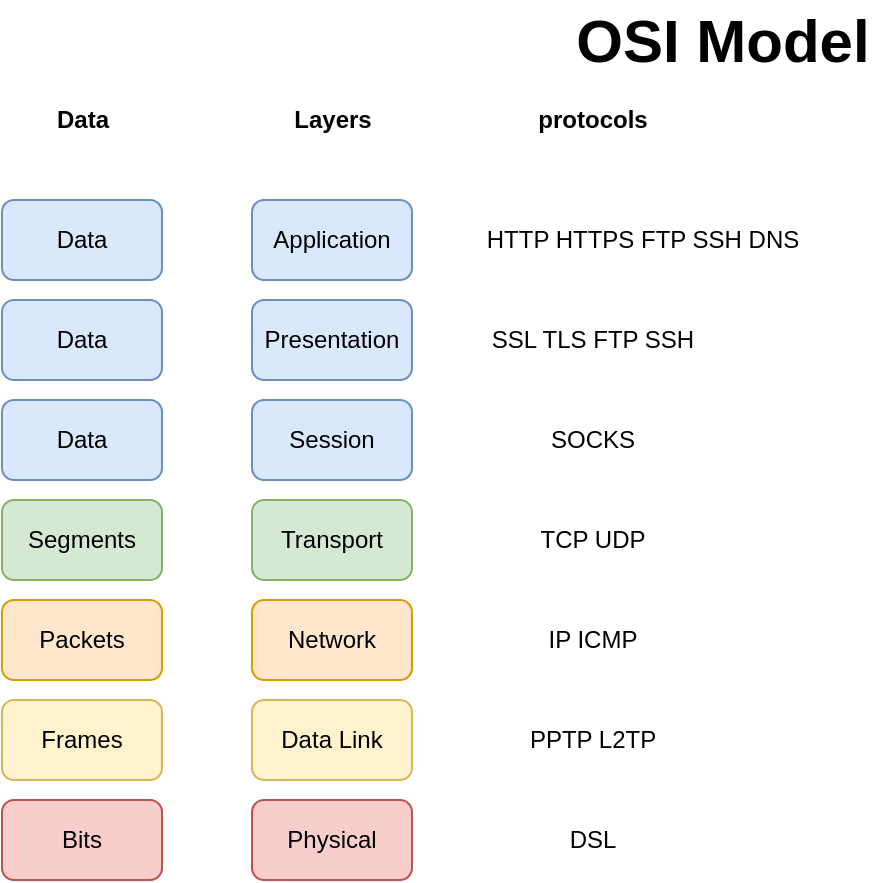 <mxfile version="14.7.3" type="github" pages="3">
  <diagram id="UkxiJdt2NRUedwLi81Pg" name="OSI Model">
    <mxGraphModel dx="585" dy="656" grid="1" gridSize="10" guides="1" tooltips="1" connect="1" arrows="1" fold="1" page="1" pageScale="1" pageWidth="1169" pageHeight="827" math="0" shadow="0">
      <root>
        <mxCell id="0" />
        <mxCell id="1" parent="0" />
        <mxCell id="5qPlOilD5NjzbFHRHYGb-1" value="Application" style="rounded=1;whiteSpace=wrap;html=1;fillColor=#dae8fc;strokeColor=#6c8ebf;" vertex="1" parent="1">
          <mxGeometry x="165" y="200" width="80" height="40" as="geometry" />
        </mxCell>
        <mxCell id="5qPlOilD5NjzbFHRHYGb-2" value="OSI Model" style="text;html=1;align=center;verticalAlign=middle;resizable=0;points=[];autosize=1;strokeColor=none;fontStyle=1;fontSize=30;" vertex="1" parent="1">
          <mxGeometry x="320" y="100" width="160" height="40" as="geometry" />
        </mxCell>
        <mxCell id="5qPlOilD5NjzbFHRHYGb-4" value="Presentation" style="rounded=1;whiteSpace=wrap;html=1;fillColor=#dae8fc;strokeColor=#6c8ebf;" vertex="1" parent="1">
          <mxGeometry x="165" y="250" width="80" height="40" as="geometry" />
        </mxCell>
        <mxCell id="5qPlOilD5NjzbFHRHYGb-5" value="Session" style="rounded=1;whiteSpace=wrap;html=1;fillColor=#dae8fc;strokeColor=#6c8ebf;" vertex="1" parent="1">
          <mxGeometry x="165" y="300" width="80" height="40" as="geometry" />
        </mxCell>
        <mxCell id="5qPlOilD5NjzbFHRHYGb-6" value="Transport" style="rounded=1;whiteSpace=wrap;html=1;fillColor=#d5e8d4;strokeColor=#82b366;" vertex="1" parent="1">
          <mxGeometry x="165" y="350" width="80" height="40" as="geometry" />
        </mxCell>
        <mxCell id="5qPlOilD5NjzbFHRHYGb-11" value="Layers" style="text;html=1;align=center;verticalAlign=middle;resizable=0;points=[];autosize=1;strokeColor=none;fontStyle=1" vertex="1" parent="1">
          <mxGeometry x="180" y="150" width="50" height="20" as="geometry" />
        </mxCell>
        <mxCell id="5qPlOilD5NjzbFHRHYGb-12" value="protocols" style="text;html=1;align=center;verticalAlign=middle;resizable=0;points=[];autosize=1;strokeColor=none;fontStyle=1" vertex="1" parent="1">
          <mxGeometry x="300" y="150" width="70" height="20" as="geometry" />
        </mxCell>
        <mxCell id="xBwSew2uJr8vD8J762Kp-2" value="Network" style="rounded=1;whiteSpace=wrap;html=1;fillColor=#ffe6cc;strokeColor=#d79b00;" vertex="1" parent="1">
          <mxGeometry x="165" y="400" width="80" height="40" as="geometry" />
        </mxCell>
        <mxCell id="xBwSew2uJr8vD8J762Kp-3" value="Data Link" style="rounded=1;whiteSpace=wrap;html=1;fillColor=#fff2cc;strokeColor=#d6b656;" vertex="1" parent="1">
          <mxGeometry x="165" y="450" width="80" height="40" as="geometry" />
        </mxCell>
        <mxCell id="xBwSew2uJr8vD8J762Kp-4" value="Physical" style="rounded=1;whiteSpace=wrap;html=1;fillColor=#f8cecc;strokeColor=#b85450;" vertex="1" parent="1">
          <mxGeometry x="165" y="500" width="80" height="40" as="geometry" />
        </mxCell>
        <mxCell id="9LNiIG7rBEWkjeyOaXjr-3" value="HTTP HTTPS FTP SSH DNS" style="text;html=1;align=center;verticalAlign=middle;resizable=0;points=[];autosize=1;strokeColor=none;fontStyle=0" vertex="1" parent="1">
          <mxGeometry x="275" y="210" width="170" height="20" as="geometry" />
        </mxCell>
        <mxCell id="9LNiIG7rBEWkjeyOaXjr-4" value="SSL TLS FTP SSH" style="text;html=1;align=center;verticalAlign=middle;resizable=0;points=[];autosize=1;strokeColor=none;fontStyle=0" vertex="1" parent="1">
          <mxGeometry x="275" y="260" width="120" height="20" as="geometry" />
        </mxCell>
        <mxCell id="9LNiIG7rBEWkjeyOaXjr-5" value="TCP UDP" style="text;html=1;align=center;verticalAlign=middle;resizable=0;points=[];autosize=1;strokeColor=none;fontStyle=0" vertex="1" parent="1">
          <mxGeometry x="300" y="360" width="70" height="20" as="geometry" />
        </mxCell>
        <mxCell id="9LNiIG7rBEWkjeyOaXjr-6" value="IP ICMP" style="text;html=1;align=center;verticalAlign=middle;resizable=0;points=[];autosize=1;strokeColor=none;fontStyle=0" vertex="1" parent="1">
          <mxGeometry x="305" y="410" width="60" height="20" as="geometry" />
        </mxCell>
        <mxCell id="9LNiIG7rBEWkjeyOaXjr-7" value="PPTP L2TP" style="text;html=1;align=center;verticalAlign=middle;resizable=0;points=[];autosize=1;strokeColor=none;fontStyle=0" vertex="1" parent="1">
          <mxGeometry x="295" y="460" width="80" height="20" as="geometry" />
        </mxCell>
        <mxCell id="S5NC5MFzi6fvD86x6c-8-2" value="SOCKS" style="text;html=1;align=center;verticalAlign=middle;resizable=0;points=[];autosize=1;strokeColor=none;fontStyle=0" vertex="1" parent="1">
          <mxGeometry x="305" y="310" width="60" height="20" as="geometry" />
        </mxCell>
        <mxCell id="S5NC5MFzi6fvD86x6c-8-3" value="DSL" style="text;html=1;align=center;verticalAlign=middle;resizable=0;points=[];autosize=1;strokeColor=none;fontStyle=0" vertex="1" parent="1">
          <mxGeometry x="315" y="510" width="40" height="20" as="geometry" />
        </mxCell>
        <mxCell id="S5NC5MFzi6fvD86x6c-8-4" value="Data" style="text;html=1;align=center;verticalAlign=middle;resizable=0;points=[];autosize=1;strokeColor=none;fontStyle=1" vertex="1" parent="1">
          <mxGeometry x="60" y="150" width="40" height="20" as="geometry" />
        </mxCell>
        <mxCell id="S5NC5MFzi6fvD86x6c-8-6" value="Data" style="rounded=1;whiteSpace=wrap;html=1;fillColor=#dae8fc;strokeColor=#6c8ebf;" vertex="1" parent="1">
          <mxGeometry x="40" y="200" width="80" height="40" as="geometry" />
        </mxCell>
        <mxCell id="S5NC5MFzi6fvD86x6c-8-7" value="Data" style="rounded=1;whiteSpace=wrap;html=1;fillColor=#dae8fc;strokeColor=#6c8ebf;" vertex="1" parent="1">
          <mxGeometry x="40" y="250" width="80" height="40" as="geometry" />
        </mxCell>
        <mxCell id="S5NC5MFzi6fvD86x6c-8-8" value="Data" style="rounded=1;whiteSpace=wrap;html=1;fillColor=#dae8fc;strokeColor=#6c8ebf;" vertex="1" parent="1">
          <mxGeometry x="40" y="300" width="80" height="40" as="geometry" />
        </mxCell>
        <mxCell id="S5NC5MFzi6fvD86x6c-8-9" value="Segments" style="rounded=1;whiteSpace=wrap;html=1;fillColor=#d5e8d4;strokeColor=#82b366;" vertex="1" parent="1">
          <mxGeometry x="40" y="350" width="80" height="40" as="geometry" />
        </mxCell>
        <mxCell id="S5NC5MFzi6fvD86x6c-8-10" value="Packets" style="rounded=1;whiteSpace=wrap;html=1;fillColor=#ffe6cc;strokeColor=#d79b00;" vertex="1" parent="1">
          <mxGeometry x="40" y="400" width="80" height="40" as="geometry" />
        </mxCell>
        <mxCell id="S5NC5MFzi6fvD86x6c-8-11" value="Frames" style="rounded=1;whiteSpace=wrap;html=1;fillColor=#fff2cc;strokeColor=#d6b656;" vertex="1" parent="1">
          <mxGeometry x="40" y="450" width="80" height="40" as="geometry" />
        </mxCell>
        <mxCell id="S5NC5MFzi6fvD86x6c-8-12" value="Bits" style="rounded=1;whiteSpace=wrap;html=1;fillColor=#f8cecc;strokeColor=#b85450;" vertex="1" parent="1">
          <mxGeometry x="40" y="500" width="80" height="40" as="geometry" />
        </mxCell>
      </root>
    </mxGraphModel>
  </diagram>
  <diagram name="Copy of TCP/IP Layers" id="kNe85L2JYUK7L5BkZNcy">
    <mxGraphModel dx="585" dy="658" grid="1" gridSize="10" guides="1" tooltips="1" connect="1" arrows="1" fold="1" page="1" pageScale="1" pageWidth="1169" pageHeight="827" math="0" shadow="0">
      <root>
        <mxCell id="fDYe6205L-hTC-RLT1e5-0" />
        <mxCell id="fDYe6205L-hTC-RLT1e5-1" parent="fDYe6205L-hTC-RLT1e5-0" />
        <mxCell id="fDYe6205L-hTC-RLT1e5-2" value="" style="rounded=0;whiteSpace=wrap;html=1;fillColor=#dae8fc;strokeColor=#6c8ebf;" vertex="1" parent="fDYe6205L-hTC-RLT1e5-1">
          <mxGeometry x="420" y="180" width="120" height="320" as="geometry" />
        </mxCell>
        <mxCell id="fDYe6205L-hTC-RLT1e5-3" value="" style="rounded=0;whiteSpace=wrap;html=1;fillColor=#dae8fc;strokeColor=#6c8ebf;" vertex="1" parent="fDYe6205L-hTC-RLT1e5-1">
          <mxGeometry x="260" y="180" width="120" height="320" as="geometry" />
        </mxCell>
        <mxCell id="fDYe6205L-hTC-RLT1e5-4" style="edgeStyle=orthogonalEdgeStyle;rounded=0;orthogonalLoop=1;jettySize=auto;html=1;startArrow=classic;startFill=1;" edge="1" parent="fDYe6205L-hTC-RLT1e5-1" source="fDYe6205L-hTC-RLT1e5-5" target="fDYe6205L-hTC-RLT1e5-8">
          <mxGeometry relative="1" as="geometry" />
        </mxCell>
        <mxCell id="fDYe6205L-hTC-RLT1e5-5" value="HTTP" style="rounded=1;whiteSpace=wrap;html=1;fillColor=#d5e8d4;strokeColor=#82b366;" vertex="1" parent="fDYe6205L-hTC-RLT1e5-1">
          <mxGeometry x="280" y="200" width="80" height="40" as="geometry" />
        </mxCell>
        <mxCell id="fDYe6205L-hTC-RLT1e5-6" value="TCP/IP Layers" style="text;html=1;align=center;verticalAlign=middle;resizable=0;points=[];autosize=1;strokeColor=none;fontStyle=1;fontSize=30;" vertex="1" parent="fDYe6205L-hTC-RLT1e5-1">
          <mxGeometry x="290" y="100" width="220" height="40" as="geometry" />
        </mxCell>
        <mxCell id="fDYe6205L-hTC-RLT1e5-7" style="edgeStyle=orthogonalEdgeStyle;rounded=0;orthogonalLoop=1;jettySize=auto;html=1;entryX=0.5;entryY=0;entryDx=0;entryDy=0;endArrow=classic;endFill=1;startArrow=classic;startFill=1;" edge="1" parent="fDYe6205L-hTC-RLT1e5-1" source="fDYe6205L-hTC-RLT1e5-8" target="fDYe6205L-hTC-RLT1e5-10">
          <mxGeometry relative="1" as="geometry" />
        </mxCell>
        <mxCell id="fDYe6205L-hTC-RLT1e5-8" value="TCP" style="rounded=1;whiteSpace=wrap;html=1;fillColor=#d5e8d4;strokeColor=#82b366;" vertex="1" parent="fDYe6205L-hTC-RLT1e5-1">
          <mxGeometry x="280" y="280" width="80" height="40" as="geometry" />
        </mxCell>
        <mxCell id="fDYe6205L-hTC-RLT1e5-9" style="edgeStyle=orthogonalEdgeStyle;rounded=0;orthogonalLoop=1;jettySize=auto;html=1;entryX=0.5;entryY=0;entryDx=0;entryDy=0;startArrow=classic;startFill=1;" edge="1" parent="fDYe6205L-hTC-RLT1e5-1" source="fDYe6205L-hTC-RLT1e5-10" target="fDYe6205L-hTC-RLT1e5-12">
          <mxGeometry relative="1" as="geometry" />
        </mxCell>
        <mxCell id="fDYe6205L-hTC-RLT1e5-10" value="IP" style="rounded=1;whiteSpace=wrap;html=1;fillColor=#d5e8d4;strokeColor=#82b366;" vertex="1" parent="fDYe6205L-hTC-RLT1e5-1">
          <mxGeometry x="280" y="360" width="80" height="40" as="geometry" />
        </mxCell>
        <mxCell id="fDYe6205L-hTC-RLT1e5-11" style="edgeStyle=orthogonalEdgeStyle;rounded=0;orthogonalLoop=1;jettySize=auto;html=1;entryX=0.5;entryY=1;entryDx=0;entryDy=0;startArrow=classic;startFill=1;" edge="1" parent="fDYe6205L-hTC-RLT1e5-1" source="fDYe6205L-hTC-RLT1e5-12" target="fDYe6205L-hTC-RLT1e5-26">
          <mxGeometry relative="1" as="geometry">
            <Array as="points">
              <mxPoint x="320" y="520" />
              <mxPoint x="480" y="520" />
            </Array>
          </mxGeometry>
        </mxCell>
        <mxCell id="fDYe6205L-hTC-RLT1e5-12" value="Network" style="rounded=1;whiteSpace=wrap;html=1;fillColor=#d5e8d4;strokeColor=#82b366;" vertex="1" parent="fDYe6205L-hTC-RLT1e5-1">
          <mxGeometry x="280" y="440" width="80" height="40" as="geometry" />
        </mxCell>
        <mxCell id="fDYe6205L-hTC-RLT1e5-13" value="Application" style="text;html=1;align=center;verticalAlign=middle;resizable=0;points=[];autosize=1;strokeColor=none;" vertex="1" parent="fDYe6205L-hTC-RLT1e5-1">
          <mxGeometry x="170" y="210" width="70" height="20" as="geometry" />
        </mxCell>
        <mxCell id="fDYe6205L-hTC-RLT1e5-14" value="Transport" style="text;html=1;align=center;verticalAlign=middle;resizable=0;points=[];autosize=1;strokeColor=none;" vertex="1" parent="fDYe6205L-hTC-RLT1e5-1">
          <mxGeometry x="170" y="290" width="70" height="20" as="geometry" />
        </mxCell>
        <mxCell id="fDYe6205L-hTC-RLT1e5-15" value="Internet" style="text;html=1;align=center;verticalAlign=middle;resizable=0;points=[];autosize=1;strokeColor=none;" vertex="1" parent="fDYe6205L-hTC-RLT1e5-1">
          <mxGeometry x="175" y="370" width="60" height="20" as="geometry" />
        </mxCell>
        <mxCell id="fDYe6205L-hTC-RLT1e5-16" value="Link" style="text;html=1;align=center;verticalAlign=middle;resizable=0;points=[];autosize=1;strokeColor=none;" vertex="1" parent="fDYe6205L-hTC-RLT1e5-1">
          <mxGeometry x="185" y="450" width="40" height="20" as="geometry" />
        </mxCell>
        <mxCell id="fDYe6205L-hTC-RLT1e5-17" value="Layers" style="text;html=1;align=center;verticalAlign=middle;resizable=0;points=[];autosize=1;strokeColor=none;fontStyle=1" vertex="1" parent="fDYe6205L-hTC-RLT1e5-1">
          <mxGeometry x="180" y="150" width="50" height="20" as="geometry" />
        </mxCell>
        <mxCell id="fDYe6205L-hTC-RLT1e5-18" value="Client" style="text;html=1;align=center;verticalAlign=middle;resizable=0;points=[];autosize=1;strokeColor=none;fontStyle=1" vertex="1" parent="fDYe6205L-hTC-RLT1e5-1">
          <mxGeometry x="295" y="150" width="50" height="20" as="geometry" />
        </mxCell>
        <mxCell id="fDYe6205L-hTC-RLT1e5-19" value="Server" style="text;html=1;align=center;verticalAlign=middle;resizable=0;points=[];autosize=1;strokeColor=none;fontStyle=1" vertex="1" parent="fDYe6205L-hTC-RLT1e5-1">
          <mxGeometry x="455" y="150" width="50" height="20" as="geometry" />
        </mxCell>
        <mxCell id="fDYe6205L-hTC-RLT1e5-20" style="edgeStyle=orthogonalEdgeStyle;rounded=0;orthogonalLoop=1;jettySize=auto;html=1;startArrow=classic;startFill=1;" edge="1" parent="fDYe6205L-hTC-RLT1e5-1" source="fDYe6205L-hTC-RLT1e5-21" target="fDYe6205L-hTC-RLT1e5-23">
          <mxGeometry relative="1" as="geometry" />
        </mxCell>
        <mxCell id="fDYe6205L-hTC-RLT1e5-21" value="HTTP" style="rounded=1;whiteSpace=wrap;html=1;fillColor=#d5e8d4;strokeColor=#82b366;" vertex="1" parent="fDYe6205L-hTC-RLT1e5-1">
          <mxGeometry x="440" y="200" width="80" height="40" as="geometry" />
        </mxCell>
        <mxCell id="fDYe6205L-hTC-RLT1e5-22" style="edgeStyle=orthogonalEdgeStyle;rounded=0;orthogonalLoop=1;jettySize=auto;html=1;entryX=0.5;entryY=0;entryDx=0;entryDy=0;startArrow=classic;startFill=1;" edge="1" parent="fDYe6205L-hTC-RLT1e5-1" source="fDYe6205L-hTC-RLT1e5-23" target="fDYe6205L-hTC-RLT1e5-25">
          <mxGeometry relative="1" as="geometry" />
        </mxCell>
        <mxCell id="fDYe6205L-hTC-RLT1e5-23" value="TCP" style="rounded=1;whiteSpace=wrap;html=1;fillColor=#d5e8d4;strokeColor=#82b366;" vertex="1" parent="fDYe6205L-hTC-RLT1e5-1">
          <mxGeometry x="440" y="280" width="80" height="40" as="geometry" />
        </mxCell>
        <mxCell id="fDYe6205L-hTC-RLT1e5-24" style="edgeStyle=orthogonalEdgeStyle;rounded=0;orthogonalLoop=1;jettySize=auto;html=1;entryX=0.5;entryY=0;entryDx=0;entryDy=0;startArrow=classic;startFill=1;" edge="1" parent="fDYe6205L-hTC-RLT1e5-1" source="fDYe6205L-hTC-RLT1e5-25" target="fDYe6205L-hTC-RLT1e5-26">
          <mxGeometry relative="1" as="geometry" />
        </mxCell>
        <mxCell id="fDYe6205L-hTC-RLT1e5-25" value="IP" style="rounded=1;whiteSpace=wrap;html=1;fillColor=#d5e8d4;strokeColor=#82b366;" vertex="1" parent="fDYe6205L-hTC-RLT1e5-1">
          <mxGeometry x="440" y="360" width="80" height="40" as="geometry" />
        </mxCell>
        <mxCell id="fDYe6205L-hTC-RLT1e5-26" value="Network" style="rounded=1;whiteSpace=wrap;html=1;fillColor=#d5e8d4;strokeColor=#82b366;" vertex="1" parent="fDYe6205L-hTC-RLT1e5-1">
          <mxGeometry x="440" y="440" width="80" height="40" as="geometry" />
        </mxCell>
      </root>
    </mxGraphModel>
  </diagram>
  <diagram name="TCP/IP Data Encapsulate" id="tw4IERQANpylSQjljVNS">
    <mxGraphModel dx="346" dy="658" grid="1" gridSize="10" guides="1" tooltips="1" connect="1" arrows="1" fold="1" page="1" pageScale="1" pageWidth="1169" pageHeight="827" math="0" shadow="0">
      <root>
        <mxCell id="ZIKiGdOt5rATfsqMbnO5-0" />
        <mxCell id="ZIKiGdOt5rATfsqMbnO5-1" parent="ZIKiGdOt5rATfsqMbnO5-0" />
        <mxCell id="ZIKiGdOt5rATfsqMbnO5-2" value="" style="rounded=0;whiteSpace=wrap;html=1;fillColor=#dae8fc;strokeColor=#6c8ebf;" vertex="1" parent="ZIKiGdOt5rATfsqMbnO5-1">
          <mxGeometry x="420" y="180" width="120" height="320" as="geometry" />
        </mxCell>
        <mxCell id="ZIKiGdOt5rATfsqMbnO5-3" value="" style="rounded=0;whiteSpace=wrap;html=1;fillColor=#dae8fc;strokeColor=#6c8ebf;" vertex="1" parent="ZIKiGdOt5rATfsqMbnO5-1">
          <mxGeometry x="260" y="180" width="120" height="320" as="geometry" />
        </mxCell>
        <mxCell id="ZIKiGdOt5rATfsqMbnO5-4" style="edgeStyle=orthogonalEdgeStyle;rounded=0;orthogonalLoop=1;jettySize=auto;html=1;startArrow=classic;startFill=1;" edge="1" parent="ZIKiGdOt5rATfsqMbnO5-1" source="ZIKiGdOt5rATfsqMbnO5-5" target="ZIKiGdOt5rATfsqMbnO5-8">
          <mxGeometry relative="1" as="geometry" />
        </mxCell>
        <mxCell id="ZIKiGdOt5rATfsqMbnO5-5" value="HTTP" style="rounded=1;whiteSpace=wrap;html=1;fillColor=#d5e8d4;strokeColor=#82b366;" vertex="1" parent="ZIKiGdOt5rATfsqMbnO5-1">
          <mxGeometry x="280" y="200" width="80" height="40" as="geometry" />
        </mxCell>
        <mxCell id="ZIKiGdOt5rATfsqMbnO5-6" value="TCP/IP Data Encapsulate" style="text;html=1;align=center;verticalAlign=middle;resizable=0;points=[];autosize=1;strokeColor=none;fontStyle=1;fontSize=30;" vertex="1" parent="ZIKiGdOt5rATfsqMbnO5-1">
          <mxGeometry x="215" y="100" width="370" height="40" as="geometry" />
        </mxCell>
        <mxCell id="ZIKiGdOt5rATfsqMbnO5-7" style="edgeStyle=orthogonalEdgeStyle;rounded=0;orthogonalLoop=1;jettySize=auto;html=1;entryX=0.5;entryY=0;entryDx=0;entryDy=0;endArrow=classic;endFill=1;startArrow=classic;startFill=1;" edge="1" parent="ZIKiGdOt5rATfsqMbnO5-1" source="ZIKiGdOt5rATfsqMbnO5-8" target="ZIKiGdOt5rATfsqMbnO5-10">
          <mxGeometry relative="1" as="geometry" />
        </mxCell>
        <mxCell id="ZIKiGdOt5rATfsqMbnO5-8" value="TCP" style="rounded=1;whiteSpace=wrap;html=1;fillColor=#d5e8d4;strokeColor=#82b366;" vertex="1" parent="ZIKiGdOt5rATfsqMbnO5-1">
          <mxGeometry x="280" y="280" width="80" height="40" as="geometry" />
        </mxCell>
        <mxCell id="ZIKiGdOt5rATfsqMbnO5-9" style="edgeStyle=orthogonalEdgeStyle;rounded=0;orthogonalLoop=1;jettySize=auto;html=1;entryX=0.5;entryY=0;entryDx=0;entryDy=0;startArrow=classic;startFill=1;" edge="1" parent="ZIKiGdOt5rATfsqMbnO5-1" source="ZIKiGdOt5rATfsqMbnO5-10" target="ZIKiGdOt5rATfsqMbnO5-12">
          <mxGeometry relative="1" as="geometry" />
        </mxCell>
        <mxCell id="ZIKiGdOt5rATfsqMbnO5-10" value="IP" style="rounded=1;whiteSpace=wrap;html=1;fillColor=#d5e8d4;strokeColor=#82b366;" vertex="1" parent="ZIKiGdOt5rATfsqMbnO5-1">
          <mxGeometry x="280" y="360" width="80" height="40" as="geometry" />
        </mxCell>
        <mxCell id="ZIKiGdOt5rATfsqMbnO5-11" style="edgeStyle=orthogonalEdgeStyle;rounded=0;orthogonalLoop=1;jettySize=auto;html=1;entryX=0.5;entryY=1;entryDx=0;entryDy=0;startArrow=classic;startFill=1;" edge="1" parent="ZIKiGdOt5rATfsqMbnO5-1" source="ZIKiGdOt5rATfsqMbnO5-12" target="ZIKiGdOt5rATfsqMbnO5-26">
          <mxGeometry relative="1" as="geometry">
            <Array as="points">
              <mxPoint x="320" y="520" />
              <mxPoint x="480" y="520" />
            </Array>
          </mxGeometry>
        </mxCell>
        <mxCell id="ZIKiGdOt5rATfsqMbnO5-12" value="Network" style="rounded=1;whiteSpace=wrap;html=1;fillColor=#d5e8d4;strokeColor=#82b366;" vertex="1" parent="ZIKiGdOt5rATfsqMbnO5-1">
          <mxGeometry x="280" y="440" width="80" height="40" as="geometry" />
        </mxCell>
        <mxCell id="ZIKiGdOt5rATfsqMbnO5-13" value="Application" style="text;html=1;align=center;verticalAlign=middle;resizable=0;points=[];autosize=1;strokeColor=none;" vertex="1" parent="ZIKiGdOt5rATfsqMbnO5-1">
          <mxGeometry x="170" y="210" width="70" height="20" as="geometry" />
        </mxCell>
        <mxCell id="ZIKiGdOt5rATfsqMbnO5-14" value="Transport" style="text;html=1;align=center;verticalAlign=middle;resizable=0;points=[];autosize=1;strokeColor=none;" vertex="1" parent="ZIKiGdOt5rATfsqMbnO5-1">
          <mxGeometry x="170" y="290" width="70" height="20" as="geometry" />
        </mxCell>
        <mxCell id="ZIKiGdOt5rATfsqMbnO5-15" value="Internet" style="text;html=1;align=center;verticalAlign=middle;resizable=0;points=[];autosize=1;strokeColor=none;" vertex="1" parent="ZIKiGdOt5rATfsqMbnO5-1">
          <mxGeometry x="175" y="370" width="60" height="20" as="geometry" />
        </mxCell>
        <mxCell id="ZIKiGdOt5rATfsqMbnO5-16" value="Link" style="text;html=1;align=center;verticalAlign=middle;resizable=0;points=[];autosize=1;strokeColor=none;" vertex="1" parent="ZIKiGdOt5rATfsqMbnO5-1">
          <mxGeometry x="185" y="450" width="40" height="20" as="geometry" />
        </mxCell>
        <mxCell id="ZIKiGdOt5rATfsqMbnO5-17" value="Layers" style="text;html=1;align=center;verticalAlign=middle;resizable=0;points=[];autosize=1;strokeColor=none;fontStyle=1" vertex="1" parent="ZIKiGdOt5rATfsqMbnO5-1">
          <mxGeometry x="180" y="150" width="50" height="20" as="geometry" />
        </mxCell>
        <mxCell id="ZIKiGdOt5rATfsqMbnO5-18" value="Client" style="text;html=1;align=center;verticalAlign=middle;resizable=0;points=[];autosize=1;strokeColor=none;fontStyle=1" vertex="1" parent="ZIKiGdOt5rATfsqMbnO5-1">
          <mxGeometry x="295" y="150" width="50" height="20" as="geometry" />
        </mxCell>
        <mxCell id="ZIKiGdOt5rATfsqMbnO5-19" value="Server" style="text;html=1;align=center;verticalAlign=middle;resizable=0;points=[];autosize=1;strokeColor=none;fontStyle=1" vertex="1" parent="ZIKiGdOt5rATfsqMbnO5-1">
          <mxGeometry x="455" y="150" width="50" height="20" as="geometry" />
        </mxCell>
        <mxCell id="ZIKiGdOt5rATfsqMbnO5-20" style="edgeStyle=orthogonalEdgeStyle;rounded=0;orthogonalLoop=1;jettySize=auto;html=1;startArrow=classic;startFill=1;" edge="1" parent="ZIKiGdOt5rATfsqMbnO5-1" source="ZIKiGdOt5rATfsqMbnO5-21" target="ZIKiGdOt5rATfsqMbnO5-23">
          <mxGeometry relative="1" as="geometry" />
        </mxCell>
        <mxCell id="ZIKiGdOt5rATfsqMbnO5-21" value="HTTP" style="rounded=1;whiteSpace=wrap;html=1;fillColor=#d5e8d4;strokeColor=#82b366;" vertex="1" parent="ZIKiGdOt5rATfsqMbnO5-1">
          <mxGeometry x="440" y="200" width="80" height="40" as="geometry" />
        </mxCell>
        <mxCell id="ZIKiGdOt5rATfsqMbnO5-22" style="edgeStyle=orthogonalEdgeStyle;rounded=0;orthogonalLoop=1;jettySize=auto;html=1;entryX=0.5;entryY=0;entryDx=0;entryDy=0;startArrow=classic;startFill=1;" edge="1" parent="ZIKiGdOt5rATfsqMbnO5-1" source="ZIKiGdOt5rATfsqMbnO5-23" target="ZIKiGdOt5rATfsqMbnO5-25">
          <mxGeometry relative="1" as="geometry" />
        </mxCell>
        <mxCell id="ZIKiGdOt5rATfsqMbnO5-23" value="TCP" style="rounded=1;whiteSpace=wrap;html=1;fillColor=#d5e8d4;strokeColor=#82b366;" vertex="1" parent="ZIKiGdOt5rATfsqMbnO5-1">
          <mxGeometry x="440" y="280" width="80" height="40" as="geometry" />
        </mxCell>
        <mxCell id="ZIKiGdOt5rATfsqMbnO5-24" style="edgeStyle=orthogonalEdgeStyle;rounded=0;orthogonalLoop=1;jettySize=auto;html=1;entryX=0.5;entryY=0;entryDx=0;entryDy=0;startArrow=classic;startFill=1;" edge="1" parent="ZIKiGdOt5rATfsqMbnO5-1" source="ZIKiGdOt5rATfsqMbnO5-25" target="ZIKiGdOt5rATfsqMbnO5-26">
          <mxGeometry relative="1" as="geometry" />
        </mxCell>
        <mxCell id="ZIKiGdOt5rATfsqMbnO5-25" value="IP" style="rounded=1;whiteSpace=wrap;html=1;fillColor=#d5e8d4;strokeColor=#82b366;" vertex="1" parent="ZIKiGdOt5rATfsqMbnO5-1">
          <mxGeometry x="440" y="360" width="80" height="40" as="geometry" />
        </mxCell>
        <mxCell id="ZIKiGdOt5rATfsqMbnO5-26" value="Network" style="rounded=1;whiteSpace=wrap;html=1;fillColor=#d5e8d4;strokeColor=#82b366;" vertex="1" parent="ZIKiGdOt5rATfsqMbnO5-1">
          <mxGeometry x="440" y="440" width="80" height="40" as="geometry" />
        </mxCell>
      </root>
    </mxGraphModel>
  </diagram>
</mxfile>
